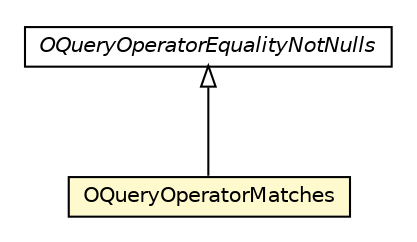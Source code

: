 #!/usr/local/bin/dot
#
# Class diagram 
# Generated by UMLGraph version R5_6-24-gf6e263 (http://www.umlgraph.org/)
#

digraph G {
	edge [fontname="Helvetica",fontsize=10,labelfontname="Helvetica",labelfontsize=10];
	node [fontname="Helvetica",fontsize=10,shape=plaintext];
	nodesep=0.25;
	ranksep=0.5;
	// com.orientechnologies.orient.core.sql.operator.OQueryOperatorEqualityNotNulls
	c2902884 [label=<<table title="com.orientechnologies.orient.core.sql.operator.OQueryOperatorEqualityNotNulls" border="0" cellborder="1" cellspacing="0" cellpadding="2" port="p" href="./OQueryOperatorEqualityNotNulls.html">
		<tr><td><table border="0" cellspacing="0" cellpadding="1">
<tr><td align="center" balign="center"><font face="Helvetica-Oblique"> OQueryOperatorEqualityNotNulls </font></td></tr>
		</table></td></tr>
		</table>>, URL="./OQueryOperatorEqualityNotNulls.html", fontname="Helvetica", fontcolor="black", fontsize=10.0];
	// com.orientechnologies.orient.core.sql.operator.OQueryOperatorMatches
	c2902900 [label=<<table title="com.orientechnologies.orient.core.sql.operator.OQueryOperatorMatches" border="0" cellborder="1" cellspacing="0" cellpadding="2" port="p" bgcolor="lemonChiffon" href="./OQueryOperatorMatches.html">
		<tr><td><table border="0" cellspacing="0" cellpadding="1">
<tr><td align="center" balign="center"> OQueryOperatorMatches </td></tr>
		</table></td></tr>
		</table>>, URL="./OQueryOperatorMatches.html", fontname="Helvetica", fontcolor="black", fontsize=10.0];
	//com.orientechnologies.orient.core.sql.operator.OQueryOperatorMatches extends com.orientechnologies.orient.core.sql.operator.OQueryOperatorEqualityNotNulls
	c2902884:p -> c2902900:p [dir=back,arrowtail=empty];
}

